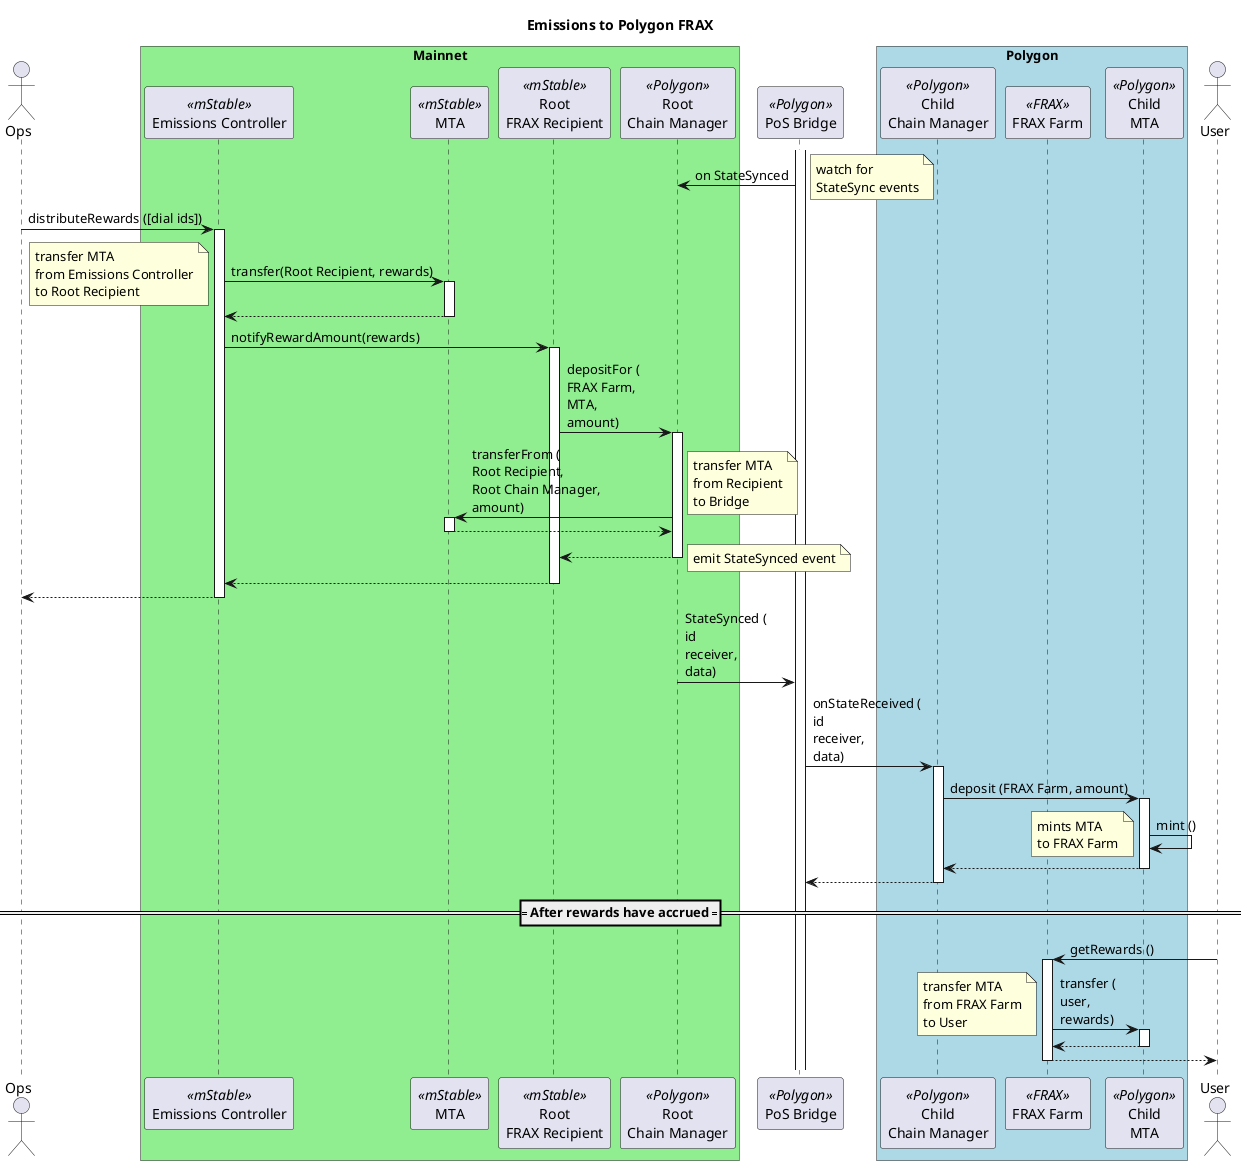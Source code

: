 @startuml

title "Emissions to Polygon FRAX"

actor Ops as ops

box "Mainnet" #LightGreen
participant "Emissions Controller" as ec <<mStable>>
participant "MTA" as mta <<mStable>>
participant "Root\nFRAX Recipient" as rr <<mStable>>
participant "Root\nChain Manager" as rcm <<Polygon>>
end box

participant "PoS Bridge" as b <<Polygon>>

box "Polygon" #LightBlue
participant "Child\nChain Manager" as ccm <<Polygon>>
participant "FRAX Farm" as cr <<FRAX>>
participant "Child\nMTA" as cmta <<Polygon>>
end box

actor User as user

activate b
b -> rcm : on StateSynced
note right : watch for\nStateSync events

ops -> ec : distributeRewards ([dial ids])
activate ec
ec -> mta: transfer(Root Recipient, rewards)
activate mta
note left: transfer MTA\nfrom Emissions Controller\nto Root Recipient
return
ec -> rr: notifyRewardAmount(rewards)
activate rr
rr -> rcm : depositFor (\nFRAX Farm,\nMTA,\namount)
activate rcm
rcm -> mta : transferFrom (\nRoot Recipient,\nRoot Chain Manager,\namount)
note right : transfer MTA\nfrom Recipient\nto Bridge
activate mta
return
return
note right : emit StateSynced event
return
return

rcm -> b : StateSynced (\nid\nreceiver,\ndata)
b -> ccm : onStateReceived (\nid\nreceiver,\ndata)
activate ccm
ccm -> cmta : deposit (FRAX Farm, amount)
activate cmta
cmta -> cmta : mint ()
note left : mints MTA\nto FRAX Farm
return
return

==== After rewards have accrued ====

user -> cr : getRewards ()
activate cr
cr -> cmta : transfer (\nuser,\nrewards)
activate cmta
note left: transfer MTA\nfrom FRAX Farm\nto User
return
return

@enduml